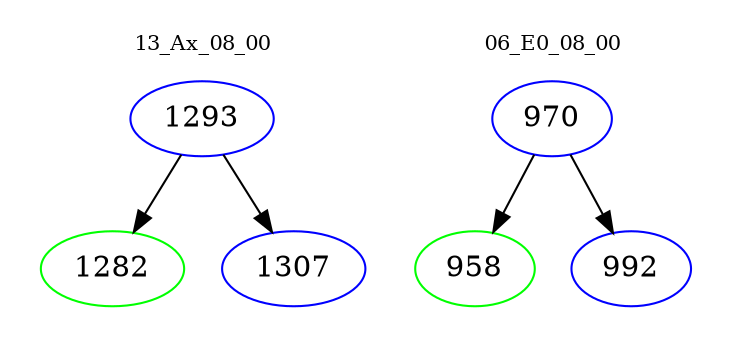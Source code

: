 digraph{
subgraph cluster_0 {
color = white
label = "13_Ax_08_00";
fontsize=10;
T0_1293 [label="1293", color="blue"]
T0_1293 -> T0_1282 [color="black"]
T0_1282 [label="1282", color="green"]
T0_1293 -> T0_1307 [color="black"]
T0_1307 [label="1307", color="blue"]
}
subgraph cluster_1 {
color = white
label = "06_E0_08_00";
fontsize=10;
T1_970 [label="970", color="blue"]
T1_970 -> T1_958 [color="black"]
T1_958 [label="958", color="green"]
T1_970 -> T1_992 [color="black"]
T1_992 [label="992", color="blue"]
}
}
